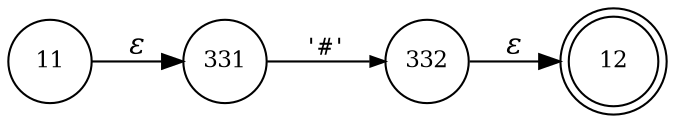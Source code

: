 digraph ATN {
rankdir=LR;
s12[fontsize=11, label="12", shape=doublecircle, fixedsize=true, width=.6];
s11[fontsize=11,label="11", shape=circle, fixedsize=true, width=.55, peripheries=1];
s331[fontsize=11,label="331", shape=circle, fixedsize=true, width=.55, peripheries=1];
s332[fontsize=11,label="332", shape=circle, fixedsize=true, width=.55, peripheries=1];
s11 -> s331 [fontname="Times-Italic", label="&epsilon;"];
s331 -> s332 [fontsize=11, fontname="Courier", arrowsize=.7, label = "'#'", arrowhead = normal];
s332 -> s12 [fontname="Times-Italic", label="&epsilon;"];
}